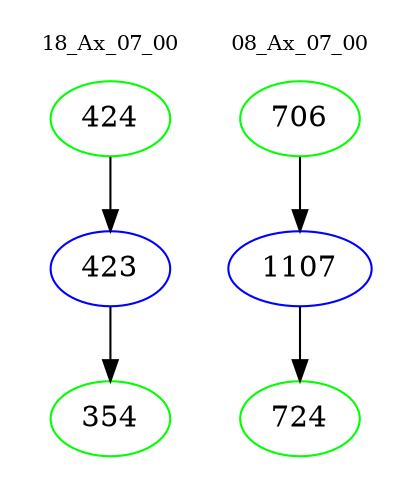 digraph{
subgraph cluster_0 {
color = white
label = "18_Ax_07_00";
fontsize=10;
T0_424 [label="424", color="green"]
T0_424 -> T0_423 [color="black"]
T0_423 [label="423", color="blue"]
T0_423 -> T0_354 [color="black"]
T0_354 [label="354", color="green"]
}
subgraph cluster_1 {
color = white
label = "08_Ax_07_00";
fontsize=10;
T1_706 [label="706", color="green"]
T1_706 -> T1_1107 [color="black"]
T1_1107 [label="1107", color="blue"]
T1_1107 -> T1_724 [color="black"]
T1_724 [label="724", color="green"]
}
}
